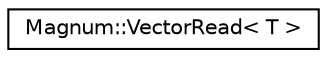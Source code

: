 digraph "圖形化之類別階層"
{
  edge [fontname="Helvetica",fontsize="10",labelfontname="Helvetica",labelfontsize="10"];
  node [fontname="Helvetica",fontsize="10",shape=record];
  rankdir="LR";
  Node1 [label="Magnum::VectorRead\< T \>",height=0.2,width=0.4,color="black", fillcolor="white", style="filled",URL="$class_magnum_1_1_vector_read.html"];
}
